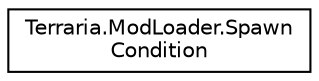 digraph "Graphical Class Hierarchy"
{
 // LATEX_PDF_SIZE
  edge [fontname="Helvetica",fontsize="10",labelfontname="Helvetica",labelfontsize="10"];
  node [fontname="Helvetica",fontsize="10",shape=record];
  rankdir="LR";
  Node0 [label="Terraria.ModLoader.Spawn\lCondition",height=0.2,width=0.4,color="black", fillcolor="white", style="filled",URL="$class_terraria_1_1_mod_loader_1_1_spawn_condition.html",tooltip=" "];
}
